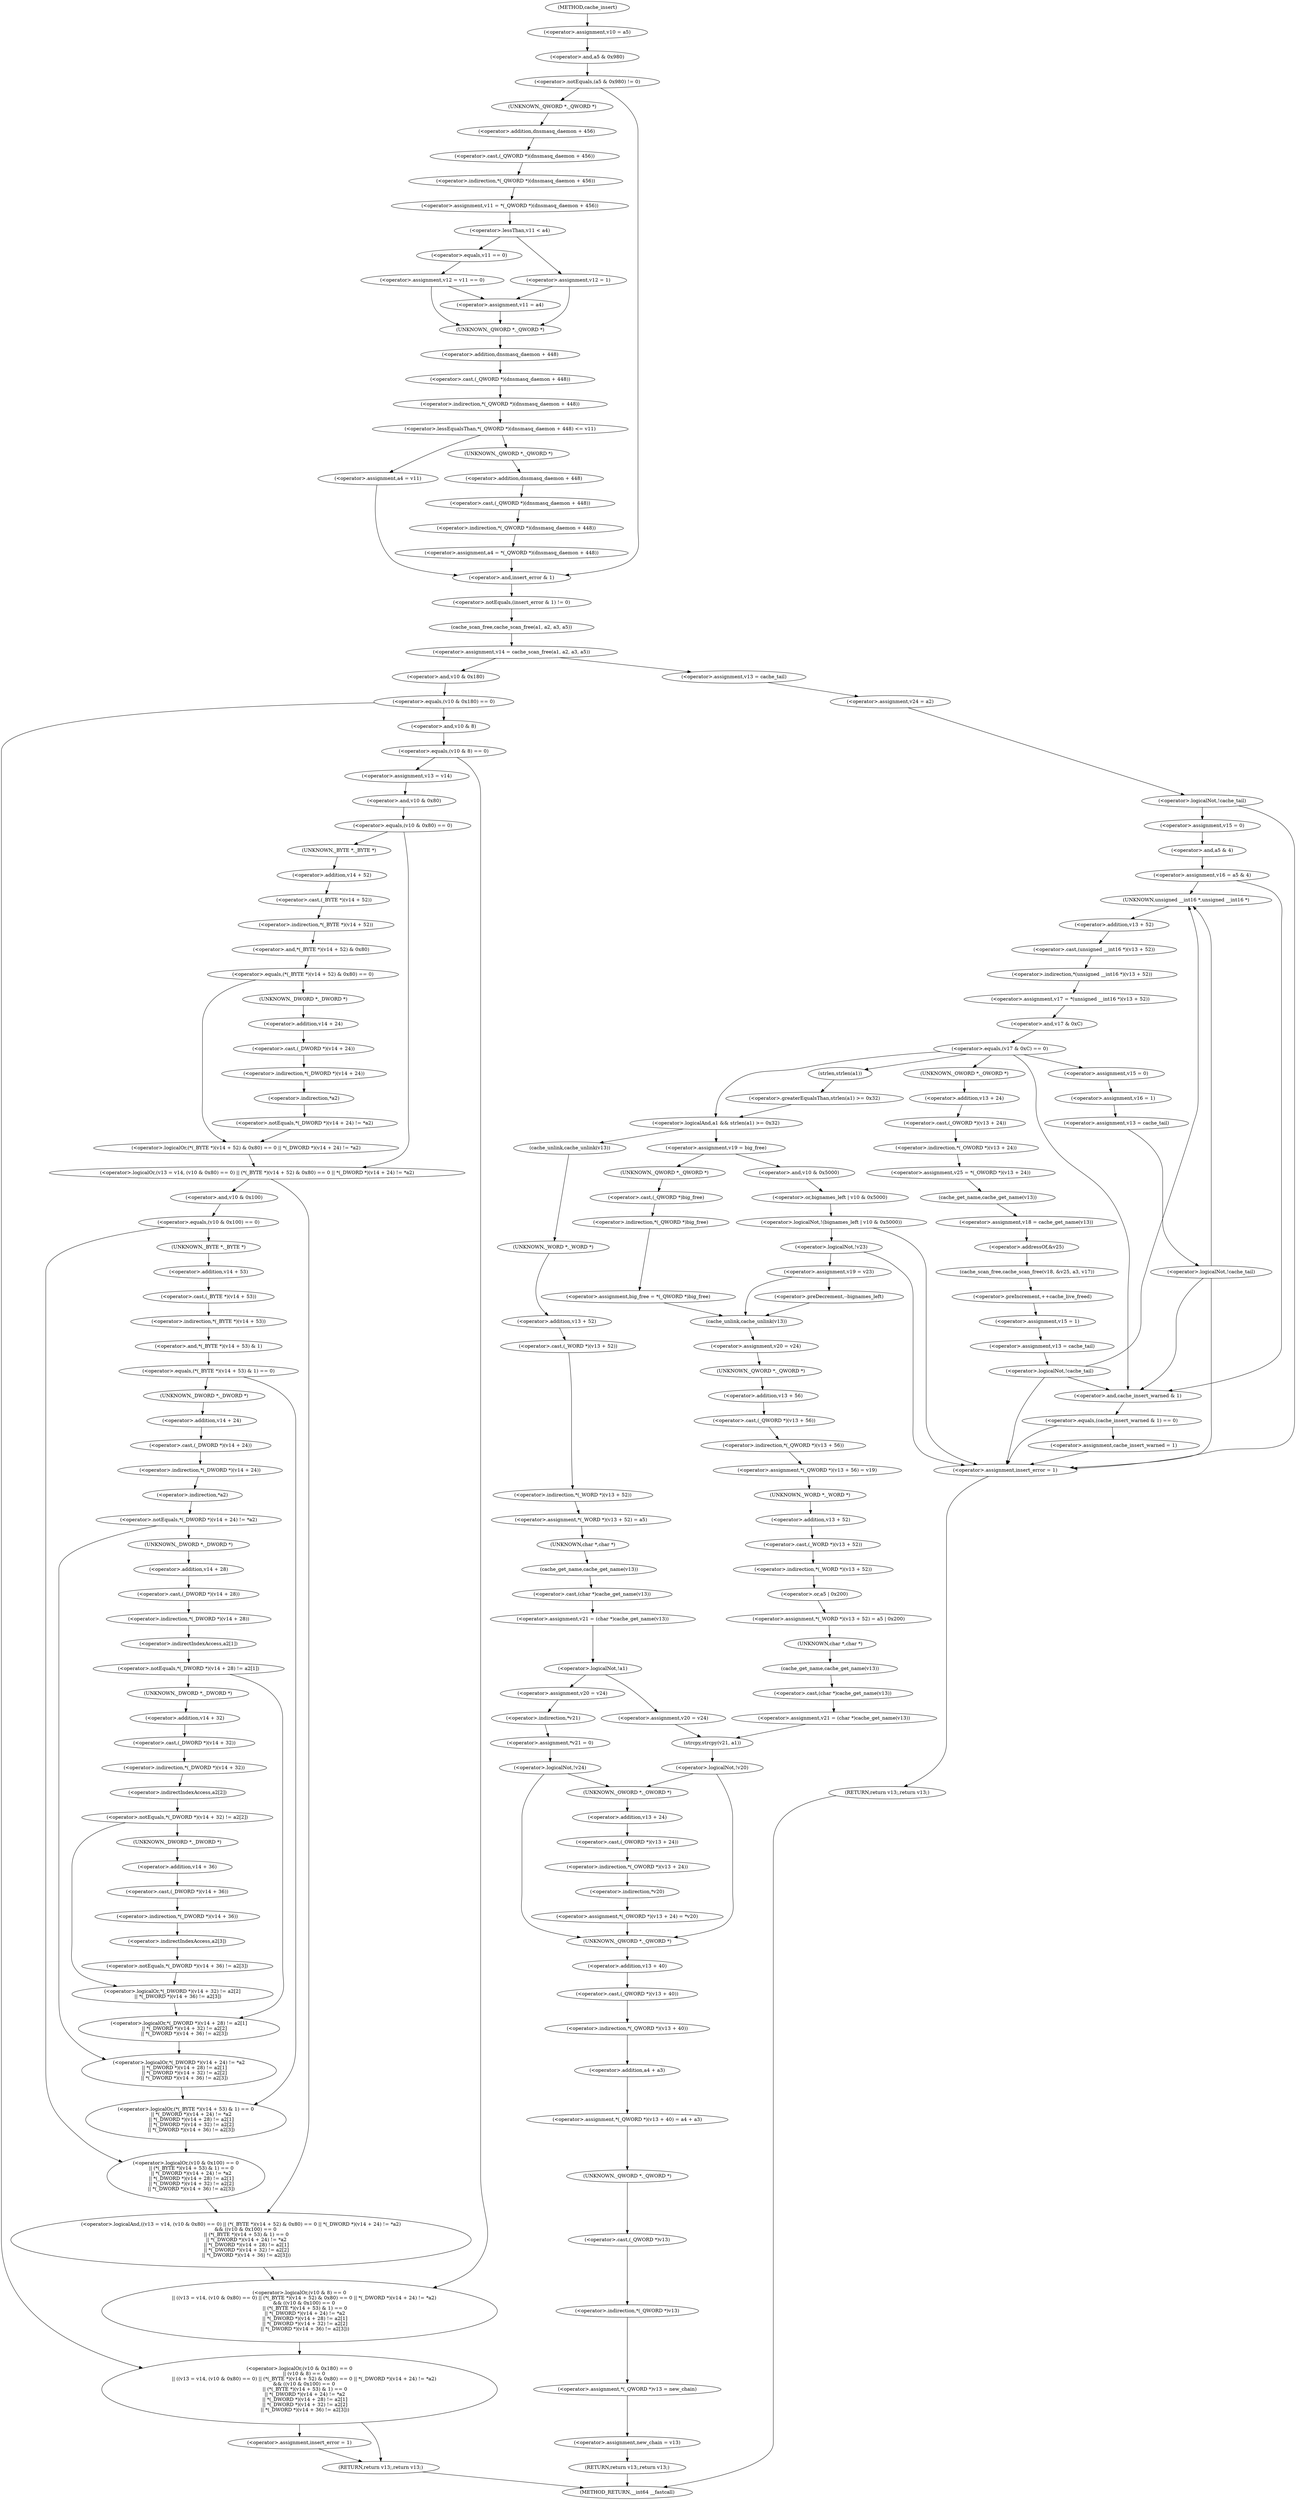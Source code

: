 digraph cache_insert {  
"1000138" [label = "(<operator>.assignment,v10 = a5)" ]
"1000142" [label = "(<operator>.notEquals,(a5 & 0x980) != 0)" ]
"1000143" [label = "(<operator>.and,a5 & 0x980)" ]
"1000148" [label = "(<operator>.assignment,v11 = *(_QWORD *)(dnsmasq_daemon + 456))" ]
"1000150" [label = "(<operator>.indirection,*(_QWORD *)(dnsmasq_daemon + 456))" ]
"1000151" [label = "(<operator>.cast,(_QWORD *)(dnsmasq_daemon + 456))" ]
"1000152" [label = "(UNKNOWN,_QWORD *,_QWORD *)" ]
"1000153" [label = "(<operator>.addition,dnsmasq_daemon + 456)" ]
"1000157" [label = "(<operator>.lessThan,v11 < a4)" ]
"1000160" [label = "(<operator>.assignment,v12 = v11 == 0)" ]
"1000162" [label = "(<operator>.equals,v11 == 0)" ]
"1000166" [label = "(<operator>.assignment,v12 = 1)" ]
"1000171" [label = "(<operator>.assignment,v11 = a4)" ]
"1000175" [label = "(<operator>.lessEqualsThan,*(_QWORD *)(dnsmasq_daemon + 448) <= v11)" ]
"1000176" [label = "(<operator>.indirection,*(_QWORD *)(dnsmasq_daemon + 448))" ]
"1000177" [label = "(<operator>.cast,(_QWORD *)(dnsmasq_daemon + 448))" ]
"1000178" [label = "(UNKNOWN,_QWORD *,_QWORD *)" ]
"1000179" [label = "(<operator>.addition,dnsmasq_daemon + 448)" ]
"1000183" [label = "(<operator>.assignment,a4 = v11)" ]
"1000187" [label = "(<operator>.assignment,a4 = *(_QWORD *)(dnsmasq_daemon + 448))" ]
"1000189" [label = "(<operator>.indirection,*(_QWORD *)(dnsmasq_daemon + 448))" ]
"1000190" [label = "(<operator>.cast,(_QWORD *)(dnsmasq_daemon + 448))" ]
"1000191" [label = "(UNKNOWN,_QWORD *,_QWORD *)" ]
"1000192" [label = "(<operator>.addition,dnsmasq_daemon + 448)" ]
"1000196" [label = "(<operator>.notEquals,(insert_error & 1) != 0)" ]
"1000197" [label = "(<operator>.and,insert_error & 1)" ]
"1000202" [label = "(<operator>.assignment,v14 = cache_scan_free(a1, a2, a3, a5))" ]
"1000204" [label = "(cache_scan_free,cache_scan_free(a1, a2, a3, a5))" ]
"1000213" [label = "(<operator>.logicalOr,(v10 & 0x180) == 0\n      || (v10 & 8) == 0\n      || ((v13 = v14, (v10 & 0x80) == 0) || (*(_BYTE *)(v14 + 52) & 0x80) == 0 || *(_DWORD *)(v14 + 24) != *a2)\n      && ((v10 & 0x100) == 0\n       || (*(_BYTE *)(v14 + 53) & 1) == 0\n       || *(_DWORD *)(v14 + 24) != *a2\n       || *(_DWORD *)(v14 + 28) != a2[1]\n       || *(_DWORD *)(v14 + 32) != a2[2]\n       || *(_DWORD *)(v14 + 36) != a2[3]))" ]
"1000214" [label = "(<operator>.equals,(v10 & 0x180) == 0)" ]
"1000215" [label = "(<operator>.and,v10 & 0x180)" ]
"1000219" [label = "(<operator>.logicalOr,(v10 & 8) == 0\n      || ((v13 = v14, (v10 & 0x80) == 0) || (*(_BYTE *)(v14 + 52) & 0x80) == 0 || *(_DWORD *)(v14 + 24) != *a2)\n      && ((v10 & 0x100) == 0\n       || (*(_BYTE *)(v14 + 53) & 1) == 0\n       || *(_DWORD *)(v14 + 24) != *a2\n       || *(_DWORD *)(v14 + 28) != a2[1]\n       || *(_DWORD *)(v14 + 32) != a2[2]\n       || *(_DWORD *)(v14 + 36) != a2[3]))" ]
"1000220" [label = "(<operator>.equals,(v10 & 8) == 0)" ]
"1000221" [label = "(<operator>.and,v10 & 8)" ]
"1000225" [label = "(<operator>.logicalAnd,((v13 = v14, (v10 & 0x80) == 0) || (*(_BYTE *)(v14 + 52) & 0x80) == 0 || *(_DWORD *)(v14 + 24) != *a2)\n      && ((v10 & 0x100) == 0\n       || (*(_BYTE *)(v14 + 53) & 1) == 0\n       || *(_DWORD *)(v14 + 24) != *a2\n       || *(_DWORD *)(v14 + 28) != a2[1]\n       || *(_DWORD *)(v14 + 32) != a2[2]\n       || *(_DWORD *)(v14 + 36) != a2[3]))" ]
"1000226" [label = "(<operator>.logicalOr,(v13 = v14, (v10 & 0x80) == 0) || (*(_BYTE *)(v14 + 52) & 0x80) == 0 || *(_DWORD *)(v14 + 24) != *a2)" ]
"1000228" [label = "(<operator>.assignment,v13 = v14)" ]
"1000231" [label = "(<operator>.equals,(v10 & 0x80) == 0)" ]
"1000232" [label = "(<operator>.and,v10 & 0x80)" ]
"1000236" [label = "(<operator>.logicalOr,(*(_BYTE *)(v14 + 52) & 0x80) == 0 || *(_DWORD *)(v14 + 24) != *a2)" ]
"1000237" [label = "(<operator>.equals,(*(_BYTE *)(v14 + 52) & 0x80) == 0)" ]
"1000238" [label = "(<operator>.and,*(_BYTE *)(v14 + 52) & 0x80)" ]
"1000239" [label = "(<operator>.indirection,*(_BYTE *)(v14 + 52))" ]
"1000240" [label = "(<operator>.cast,(_BYTE *)(v14 + 52))" ]
"1000241" [label = "(UNKNOWN,_BYTE *,_BYTE *)" ]
"1000242" [label = "(<operator>.addition,v14 + 52)" ]
"1000247" [label = "(<operator>.notEquals,*(_DWORD *)(v14 + 24) != *a2)" ]
"1000248" [label = "(<operator>.indirection,*(_DWORD *)(v14 + 24))" ]
"1000249" [label = "(<operator>.cast,(_DWORD *)(v14 + 24))" ]
"1000250" [label = "(UNKNOWN,_DWORD *,_DWORD *)" ]
"1000251" [label = "(<operator>.addition,v14 + 24)" ]
"1000254" [label = "(<operator>.indirection,*a2)" ]
"1000256" [label = "(<operator>.logicalOr,(v10 & 0x100) == 0\n       || (*(_BYTE *)(v14 + 53) & 1) == 0\n       || *(_DWORD *)(v14 + 24) != *a2\n       || *(_DWORD *)(v14 + 28) != a2[1]\n       || *(_DWORD *)(v14 + 32) != a2[2]\n       || *(_DWORD *)(v14 + 36) != a2[3])" ]
"1000257" [label = "(<operator>.equals,(v10 & 0x100) == 0)" ]
"1000258" [label = "(<operator>.and,v10 & 0x100)" ]
"1000262" [label = "(<operator>.logicalOr,(*(_BYTE *)(v14 + 53) & 1) == 0\n       || *(_DWORD *)(v14 + 24) != *a2\n       || *(_DWORD *)(v14 + 28) != a2[1]\n       || *(_DWORD *)(v14 + 32) != a2[2]\n       || *(_DWORD *)(v14 + 36) != a2[3])" ]
"1000263" [label = "(<operator>.equals,(*(_BYTE *)(v14 + 53) & 1) == 0)" ]
"1000264" [label = "(<operator>.and,*(_BYTE *)(v14 + 53) & 1)" ]
"1000265" [label = "(<operator>.indirection,*(_BYTE *)(v14 + 53))" ]
"1000266" [label = "(<operator>.cast,(_BYTE *)(v14 + 53))" ]
"1000267" [label = "(UNKNOWN,_BYTE *,_BYTE *)" ]
"1000268" [label = "(<operator>.addition,v14 + 53)" ]
"1000273" [label = "(<operator>.logicalOr,*(_DWORD *)(v14 + 24) != *a2\n       || *(_DWORD *)(v14 + 28) != a2[1]\n       || *(_DWORD *)(v14 + 32) != a2[2]\n       || *(_DWORD *)(v14 + 36) != a2[3])" ]
"1000274" [label = "(<operator>.notEquals,*(_DWORD *)(v14 + 24) != *a2)" ]
"1000275" [label = "(<operator>.indirection,*(_DWORD *)(v14 + 24))" ]
"1000276" [label = "(<operator>.cast,(_DWORD *)(v14 + 24))" ]
"1000277" [label = "(UNKNOWN,_DWORD *,_DWORD *)" ]
"1000278" [label = "(<operator>.addition,v14 + 24)" ]
"1000281" [label = "(<operator>.indirection,*a2)" ]
"1000283" [label = "(<operator>.logicalOr,*(_DWORD *)(v14 + 28) != a2[1]\n       || *(_DWORD *)(v14 + 32) != a2[2]\n       || *(_DWORD *)(v14 + 36) != a2[3])" ]
"1000284" [label = "(<operator>.notEquals,*(_DWORD *)(v14 + 28) != a2[1])" ]
"1000285" [label = "(<operator>.indirection,*(_DWORD *)(v14 + 28))" ]
"1000286" [label = "(<operator>.cast,(_DWORD *)(v14 + 28))" ]
"1000287" [label = "(UNKNOWN,_DWORD *,_DWORD *)" ]
"1000288" [label = "(<operator>.addition,v14 + 28)" ]
"1000291" [label = "(<operator>.indirectIndexAccess,a2[1])" ]
"1000294" [label = "(<operator>.logicalOr,*(_DWORD *)(v14 + 32) != a2[2]\n       || *(_DWORD *)(v14 + 36) != a2[3])" ]
"1000295" [label = "(<operator>.notEquals,*(_DWORD *)(v14 + 32) != a2[2])" ]
"1000296" [label = "(<operator>.indirection,*(_DWORD *)(v14 + 32))" ]
"1000297" [label = "(<operator>.cast,(_DWORD *)(v14 + 32))" ]
"1000298" [label = "(UNKNOWN,_DWORD *,_DWORD *)" ]
"1000299" [label = "(<operator>.addition,v14 + 32)" ]
"1000302" [label = "(<operator>.indirectIndexAccess,a2[2])" ]
"1000305" [label = "(<operator>.notEquals,*(_DWORD *)(v14 + 36) != a2[3])" ]
"1000306" [label = "(<operator>.indirection,*(_DWORD *)(v14 + 36))" ]
"1000307" [label = "(<operator>.cast,(_DWORD *)(v14 + 36))" ]
"1000308" [label = "(UNKNOWN,_DWORD *,_DWORD *)" ]
"1000309" [label = "(<operator>.addition,v14 + 36)" ]
"1000312" [label = "(<operator>.indirectIndexAccess,a2[3])" ]
"1000317" [label = "(<operator>.assignment,insert_error = 1)" ]
"1000320" [label = "(RETURN,return v13;,return v13;)" ]
"1000322" [label = "(<operator>.assignment,v13 = cache_tail)" ]
"1000325" [label = "(<operator>.assignment,v24 = a2)" ]
"1000329" [label = "(<operator>.logicalNot,!cache_tail)" ]
"1000332" [label = "(<operator>.assignment,v15 = 0)" ]
"1000335" [label = "(<operator>.assignment,v16 = a5 & 4)" ]
"1000337" [label = "(<operator>.and,a5 & 4)" ]
"1000343" [label = "(<operator>.assignment,v17 = *(unsigned __int16 *)(v13 + 52))" ]
"1000345" [label = "(<operator>.indirection,*(unsigned __int16 *)(v13 + 52))" ]
"1000346" [label = "(<operator>.cast,(unsigned __int16 *)(v13 + 52))" ]
"1000347" [label = "(UNKNOWN,unsigned __int16 *,unsigned __int16 *)" ]
"1000348" [label = "(<operator>.addition,v13 + 52)" ]
"1000352" [label = "(<operator>.equals,(v17 & 0xC) == 0)" ]
"1000353" [label = "(<operator>.and,v17 & 0xC)" ]
"1000359" [label = "(<operator>.logicalAnd,a1 && strlen(a1) >= 0x32)" ]
"1000361" [label = "(<operator>.greaterEqualsThan,strlen(a1) >= 0x32)" ]
"1000362" [label = "(strlen,strlen(a1))" ]
"1000366" [label = "(<operator>.assignment,v19 = big_free)" ]
"1000372" [label = "(<operator>.assignment,big_free = *(_QWORD *)big_free)" ]
"1000374" [label = "(<operator>.indirection,*(_QWORD *)big_free)" ]
"1000375" [label = "(<operator>.cast,(_QWORD *)big_free)" ]
"1000376" [label = "(UNKNOWN,_QWORD *,_QWORD *)" ]
"1000381" [label = "(<operator>.logicalNot,!(bignames_left | v10 & 0x5000))" ]
"1000382" [label = "(<operator>.or,bignames_left | v10 & 0x5000)" ]
"1000384" [label = "(<operator>.and,v10 & 0x5000)" ]
"1000389" [label = "(<operator>.logicalNot,!v23)" ]
"1000392" [label = "(<operator>.assignment,v19 = v23)" ]
"1000397" [label = "(<operator>.preDecrement,--bignames_left)" ]
"1000399" [label = "(cache_unlink,cache_unlink(v13))" ]
"1000401" [label = "(<operator>.assignment,v20 = v24)" ]
"1000404" [label = "(<operator>.assignment,*(_QWORD *)(v13 + 56) = v19)" ]
"1000405" [label = "(<operator>.indirection,*(_QWORD *)(v13 + 56))" ]
"1000406" [label = "(<operator>.cast,(_QWORD *)(v13 + 56))" ]
"1000407" [label = "(UNKNOWN,_QWORD *,_QWORD *)" ]
"1000408" [label = "(<operator>.addition,v13 + 56)" ]
"1000412" [label = "(<operator>.assignment,*(_WORD *)(v13 + 52) = a5 | 0x200)" ]
"1000413" [label = "(<operator>.indirection,*(_WORD *)(v13 + 52))" ]
"1000414" [label = "(<operator>.cast,(_WORD *)(v13 + 52))" ]
"1000415" [label = "(UNKNOWN,_WORD *,_WORD *)" ]
"1000416" [label = "(<operator>.addition,v13 + 52)" ]
"1000419" [label = "(<operator>.or,a5 | 0x200)" ]
"1000422" [label = "(<operator>.assignment,v21 = (char *)cache_get_name(v13))" ]
"1000424" [label = "(<operator>.cast,(char *)cache_get_name(v13))" ]
"1000425" [label = "(UNKNOWN,char *,char *)" ]
"1000426" [label = "(cache_get_name,cache_get_name(v13))" ]
"1000430" [label = "(cache_unlink,cache_unlink(v13))" ]
"1000432" [label = "(<operator>.assignment,*(_WORD *)(v13 + 52) = a5)" ]
"1000433" [label = "(<operator>.indirection,*(_WORD *)(v13 + 52))" ]
"1000434" [label = "(<operator>.cast,(_WORD *)(v13 + 52))" ]
"1000435" [label = "(UNKNOWN,_WORD *,_WORD *)" ]
"1000436" [label = "(<operator>.addition,v13 + 52)" ]
"1000440" [label = "(<operator>.assignment,v21 = (char *)cache_get_name(v13))" ]
"1000442" [label = "(<operator>.cast,(char *)cache_get_name(v13))" ]
"1000443" [label = "(UNKNOWN,char *,char *)" ]
"1000444" [label = "(cache_get_name,cache_get_name(v13))" ]
"1000447" [label = "(<operator>.logicalNot,!a1)" ]
"1000450" [label = "(<operator>.assignment,v20 = v24)" ]
"1000453" [label = "(<operator>.assignment,*v21 = 0)" ]
"1000454" [label = "(<operator>.indirection,*v21)" ]
"1000458" [label = "(<operator>.logicalNot,!v24)" ]
"1000462" [label = "(<operator>.assignment,v20 = v24)" ]
"1000465" [label = "(strcpy,strcpy(v21, a1))" ]
"1000469" [label = "(<operator>.logicalNot,!v20)" ]
"1000473" [label = "(<operator>.assignment,*(_QWORD *)(v13 + 40) = a4 + a3)" ]
"1000474" [label = "(<operator>.indirection,*(_QWORD *)(v13 + 40))" ]
"1000475" [label = "(<operator>.cast,(_QWORD *)(v13 + 40))" ]
"1000476" [label = "(UNKNOWN,_QWORD *,_QWORD *)" ]
"1000477" [label = "(<operator>.addition,v13 + 40)" ]
"1000480" [label = "(<operator>.addition,a4 + a3)" ]
"1000483" [label = "(<operator>.assignment,*(_QWORD *)v13 = new_chain)" ]
"1000484" [label = "(<operator>.indirection,*(_QWORD *)v13)" ]
"1000485" [label = "(<operator>.cast,(_QWORD *)v13)" ]
"1000486" [label = "(UNKNOWN,_QWORD *,_QWORD *)" ]
"1000489" [label = "(<operator>.assignment,new_chain = v13)" ]
"1000492" [label = "(RETURN,return v13;,return v13;)" ]
"1000495" [label = "(<operator>.assignment,*(_OWORD *)(v13 + 24) = *v20)" ]
"1000496" [label = "(<operator>.indirection,*(_OWORD *)(v13 + 24))" ]
"1000497" [label = "(<operator>.cast,(_OWORD *)(v13 + 24))" ]
"1000498" [label = "(UNKNOWN,_OWORD *,_OWORD *)" ]
"1000499" [label = "(<operator>.addition,v13 + 24)" ]
"1000502" [label = "(<operator>.indirection,*v20)" ]
"1000511" [label = "(<operator>.assignment,v25 = *(_OWORD *)(v13 + 24))" ]
"1000513" [label = "(<operator>.indirection,*(_OWORD *)(v13 + 24))" ]
"1000514" [label = "(<operator>.cast,(_OWORD *)(v13 + 24))" ]
"1000515" [label = "(UNKNOWN,_OWORD *,_OWORD *)" ]
"1000516" [label = "(<operator>.addition,v13 + 24)" ]
"1000519" [label = "(<operator>.assignment,v18 = cache_get_name(v13))" ]
"1000521" [label = "(cache_get_name,cache_get_name(v13))" ]
"1000523" [label = "(cache_scan_free,cache_scan_free(v18, &v25, a3, v17))" ]
"1000525" [label = "(<operator>.addressOf,&v25)" ]
"1000529" [label = "(<operator>.preIncrement,++cache_live_freed)" ]
"1000531" [label = "(<operator>.assignment,v15 = 1)" ]
"1000534" [label = "(<operator>.assignment,v13 = cache_tail)" ]
"1000538" [label = "(<operator>.logicalNot,!cache_tail)" ]
"1000543" [label = "(<operator>.assignment,v15 = 0)" ]
"1000546" [label = "(<operator>.assignment,v16 = 1)" ]
"1000549" [label = "(<operator>.assignment,v13 = cache_tail)" ]
"1000553" [label = "(<operator>.logicalNot,!cache_tail)" ]
"1000557" [label = "(<operator>.equals,(cache_insert_warned & 1) == 0)" ]
"1000558" [label = "(<operator>.and,cache_insert_warned & 1)" ]
"1000563" [label = "(<operator>.assignment,cache_insert_warned = 1)" ]
"1000568" [label = "(<operator>.assignment,insert_error = 1)" ]
"1000571" [label = "(RETURN,return v13;,return v13;)" ]
"1000116" [label = "(METHOD,cache_insert)" ]
"1000573" [label = "(METHOD_RETURN,__int64 __fastcall)" ]
  "1000138" -> "1000143" 
  "1000142" -> "1000152" 
  "1000142" -> "1000197" 
  "1000143" -> "1000142" 
  "1000148" -> "1000157" 
  "1000150" -> "1000148" 
  "1000151" -> "1000150" 
  "1000152" -> "1000153" 
  "1000153" -> "1000151" 
  "1000157" -> "1000162" 
  "1000157" -> "1000166" 
  "1000160" -> "1000178" 
  "1000160" -> "1000171" 
  "1000162" -> "1000160" 
  "1000166" -> "1000178" 
  "1000166" -> "1000171" 
  "1000171" -> "1000178" 
  "1000175" -> "1000183" 
  "1000175" -> "1000191" 
  "1000176" -> "1000175" 
  "1000177" -> "1000176" 
  "1000178" -> "1000179" 
  "1000179" -> "1000177" 
  "1000183" -> "1000197" 
  "1000187" -> "1000197" 
  "1000189" -> "1000187" 
  "1000190" -> "1000189" 
  "1000191" -> "1000192" 
  "1000192" -> "1000190" 
  "1000196" -> "1000204" 
  "1000197" -> "1000196" 
  "1000202" -> "1000215" 
  "1000202" -> "1000322" 
  "1000204" -> "1000202" 
  "1000213" -> "1000317" 
  "1000213" -> "1000320" 
  "1000214" -> "1000213" 
  "1000214" -> "1000221" 
  "1000215" -> "1000214" 
  "1000219" -> "1000213" 
  "1000220" -> "1000219" 
  "1000220" -> "1000228" 
  "1000221" -> "1000220" 
  "1000225" -> "1000219" 
  "1000226" -> "1000225" 
  "1000226" -> "1000258" 
  "1000228" -> "1000232" 
  "1000231" -> "1000241" 
  "1000231" -> "1000226" 
  "1000232" -> "1000231" 
  "1000236" -> "1000226" 
  "1000237" -> "1000250" 
  "1000237" -> "1000236" 
  "1000238" -> "1000237" 
  "1000239" -> "1000238" 
  "1000240" -> "1000239" 
  "1000241" -> "1000242" 
  "1000242" -> "1000240" 
  "1000247" -> "1000236" 
  "1000248" -> "1000254" 
  "1000249" -> "1000248" 
  "1000250" -> "1000251" 
  "1000251" -> "1000249" 
  "1000254" -> "1000247" 
  "1000256" -> "1000225" 
  "1000257" -> "1000267" 
  "1000257" -> "1000256" 
  "1000258" -> "1000257" 
  "1000262" -> "1000256" 
  "1000263" -> "1000277" 
  "1000263" -> "1000262" 
  "1000264" -> "1000263" 
  "1000265" -> "1000264" 
  "1000266" -> "1000265" 
  "1000267" -> "1000268" 
  "1000268" -> "1000266" 
  "1000273" -> "1000262" 
  "1000274" -> "1000287" 
  "1000274" -> "1000273" 
  "1000275" -> "1000281" 
  "1000276" -> "1000275" 
  "1000277" -> "1000278" 
  "1000278" -> "1000276" 
  "1000281" -> "1000274" 
  "1000283" -> "1000273" 
  "1000284" -> "1000298" 
  "1000284" -> "1000283" 
  "1000285" -> "1000291" 
  "1000286" -> "1000285" 
  "1000287" -> "1000288" 
  "1000288" -> "1000286" 
  "1000291" -> "1000284" 
  "1000294" -> "1000283" 
  "1000295" -> "1000308" 
  "1000295" -> "1000294" 
  "1000296" -> "1000302" 
  "1000297" -> "1000296" 
  "1000298" -> "1000299" 
  "1000299" -> "1000297" 
  "1000302" -> "1000295" 
  "1000305" -> "1000294" 
  "1000306" -> "1000312" 
  "1000307" -> "1000306" 
  "1000308" -> "1000309" 
  "1000309" -> "1000307" 
  "1000312" -> "1000305" 
  "1000317" -> "1000320" 
  "1000320" -> "1000573" 
  "1000322" -> "1000325" 
  "1000325" -> "1000329" 
  "1000329" -> "1000568" 
  "1000329" -> "1000332" 
  "1000332" -> "1000337" 
  "1000335" -> "1000347" 
  "1000335" -> "1000558" 
  "1000337" -> "1000335" 
  "1000343" -> "1000353" 
  "1000345" -> "1000343" 
  "1000346" -> "1000345" 
  "1000347" -> "1000348" 
  "1000348" -> "1000346" 
  "1000352" -> "1000359" 
  "1000352" -> "1000362" 
  "1000352" -> "1000558" 
  "1000352" -> "1000515" 
  "1000352" -> "1000543" 
  "1000353" -> "1000352" 
  "1000359" -> "1000366" 
  "1000359" -> "1000430" 
  "1000361" -> "1000359" 
  "1000362" -> "1000361" 
  "1000366" -> "1000376" 
  "1000366" -> "1000384" 
  "1000372" -> "1000399" 
  "1000374" -> "1000372" 
  "1000375" -> "1000374" 
  "1000376" -> "1000375" 
  "1000381" -> "1000568" 
  "1000381" -> "1000389" 
  "1000382" -> "1000381" 
  "1000384" -> "1000382" 
  "1000389" -> "1000568" 
  "1000389" -> "1000392" 
  "1000392" -> "1000397" 
  "1000392" -> "1000399" 
  "1000397" -> "1000399" 
  "1000399" -> "1000401" 
  "1000401" -> "1000407" 
  "1000404" -> "1000415" 
  "1000405" -> "1000404" 
  "1000406" -> "1000405" 
  "1000407" -> "1000408" 
  "1000408" -> "1000406" 
  "1000412" -> "1000425" 
  "1000413" -> "1000419" 
  "1000414" -> "1000413" 
  "1000415" -> "1000416" 
  "1000416" -> "1000414" 
  "1000419" -> "1000412" 
  "1000422" -> "1000465" 
  "1000424" -> "1000422" 
  "1000425" -> "1000426" 
  "1000426" -> "1000424" 
  "1000430" -> "1000435" 
  "1000432" -> "1000443" 
  "1000433" -> "1000432" 
  "1000434" -> "1000433" 
  "1000435" -> "1000436" 
  "1000436" -> "1000434" 
  "1000440" -> "1000447" 
  "1000442" -> "1000440" 
  "1000443" -> "1000444" 
  "1000444" -> "1000442" 
  "1000447" -> "1000450" 
  "1000447" -> "1000462" 
  "1000450" -> "1000454" 
  "1000453" -> "1000458" 
  "1000454" -> "1000453" 
  "1000458" -> "1000476" 
  "1000458" -> "1000498" 
  "1000462" -> "1000465" 
  "1000465" -> "1000469" 
  "1000469" -> "1000476" 
  "1000469" -> "1000498" 
  "1000473" -> "1000486" 
  "1000474" -> "1000480" 
  "1000475" -> "1000474" 
  "1000476" -> "1000477" 
  "1000477" -> "1000475" 
  "1000480" -> "1000473" 
  "1000483" -> "1000489" 
  "1000484" -> "1000483" 
  "1000485" -> "1000484" 
  "1000486" -> "1000485" 
  "1000489" -> "1000492" 
  "1000492" -> "1000573" 
  "1000495" -> "1000476" 
  "1000496" -> "1000502" 
  "1000497" -> "1000496" 
  "1000498" -> "1000499" 
  "1000499" -> "1000497" 
  "1000502" -> "1000495" 
  "1000511" -> "1000521" 
  "1000513" -> "1000511" 
  "1000514" -> "1000513" 
  "1000515" -> "1000516" 
  "1000516" -> "1000514" 
  "1000519" -> "1000525" 
  "1000521" -> "1000519" 
  "1000523" -> "1000529" 
  "1000525" -> "1000523" 
  "1000529" -> "1000531" 
  "1000531" -> "1000534" 
  "1000534" -> "1000538" 
  "1000538" -> "1000347" 
  "1000538" -> "1000558" 
  "1000538" -> "1000568" 
  "1000543" -> "1000546" 
  "1000546" -> "1000549" 
  "1000549" -> "1000553" 
  "1000553" -> "1000347" 
  "1000553" -> "1000558" 
  "1000553" -> "1000568" 
  "1000557" -> "1000563" 
  "1000557" -> "1000568" 
  "1000558" -> "1000557" 
  "1000563" -> "1000568" 
  "1000568" -> "1000571" 
  "1000571" -> "1000573" 
  "1000116" -> "1000138" 
}
